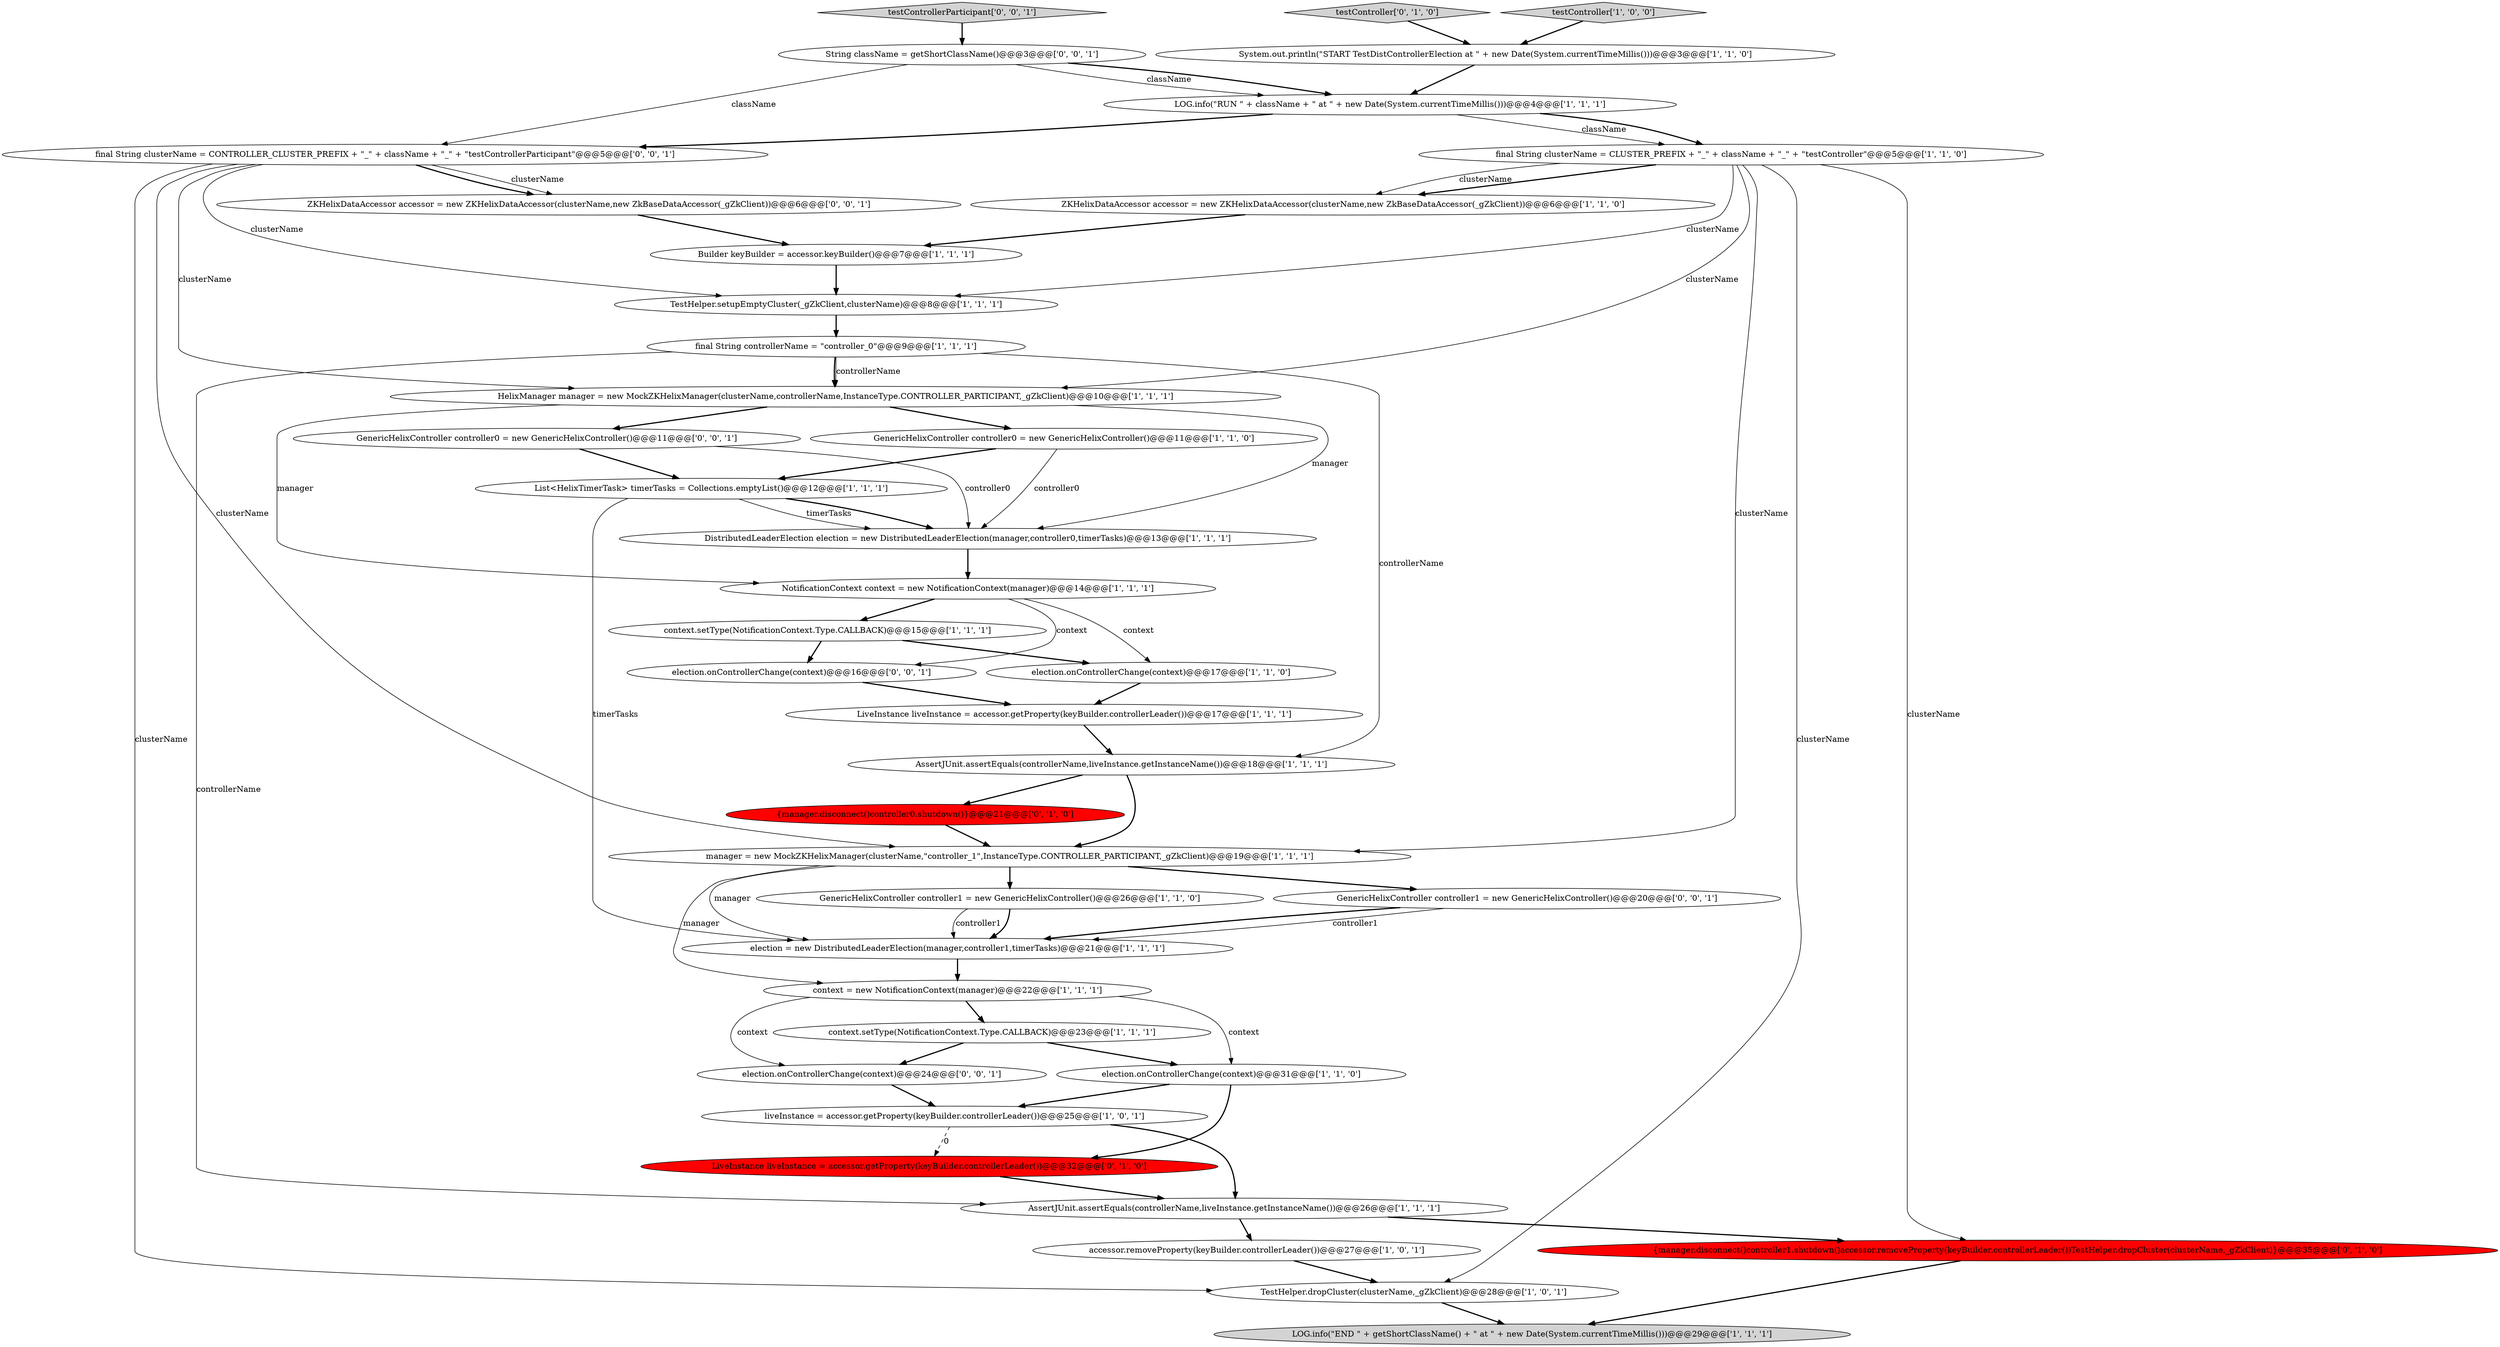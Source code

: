 digraph {
0 [style = filled, label = "LOG.info(\"RUN \" + className + \" at \" + new Date(System.currentTimeMillis()))@@@4@@@['1', '1', '1']", fillcolor = white, shape = ellipse image = "AAA0AAABBB1BBB"];
27 [style = filled, label = "manager = new MockZKHelixManager(clusterName,\"controller_1\",InstanceType.CONTROLLER_PARTICIPANT,_gZkClient)@@@19@@@['1', '1', '1']", fillcolor = white, shape = ellipse image = "AAA0AAABBB1BBB"];
6 [style = filled, label = "ZKHelixDataAccessor accessor = new ZKHelixDataAccessor(clusterName,new ZkBaseDataAccessor(_gZkClient))@@@6@@@['1', '1', '0']", fillcolor = white, shape = ellipse image = "AAA0AAABBB1BBB"];
8 [style = filled, label = "election.onControllerChange(context)@@@31@@@['1', '1', '0']", fillcolor = white, shape = ellipse image = "AAA0AAABBB1BBB"];
33 [style = filled, label = "testControllerParticipant['0', '0', '1']", fillcolor = lightgray, shape = diamond image = "AAA0AAABBB3BBB"];
24 [style = filled, label = "Builder keyBuilder = accessor.keyBuilder()@@@7@@@['1', '1', '1']", fillcolor = white, shape = ellipse image = "AAA0AAABBB1BBB"];
39 [style = filled, label = "election.onControllerChange(context)@@@16@@@['0', '0', '1']", fillcolor = white, shape = ellipse image = "AAA0AAABBB3BBB"];
1 [style = filled, label = "LOG.info(\"END \" + getShortClassName() + \" at \" + new Date(System.currentTimeMillis()))@@@29@@@['1', '1', '1']", fillcolor = lightgray, shape = ellipse image = "AAA0AAABBB1BBB"];
29 [style = filled, label = "testController['0', '1', '0']", fillcolor = lightgray, shape = diamond image = "AAA0AAABBB2BBB"];
11 [style = filled, label = "final String controllerName = \"controller_0\"@@@9@@@['1', '1', '1']", fillcolor = white, shape = ellipse image = "AAA0AAABBB1BBB"];
16 [style = filled, label = "accessor.removeProperty(keyBuilder.controllerLeader())@@@27@@@['1', '0', '1']", fillcolor = white, shape = ellipse image = "AAA0AAABBB1BBB"];
10 [style = filled, label = "election = new DistributedLeaderElection(manager,controller1,timerTasks)@@@21@@@['1', '1', '1']", fillcolor = white, shape = ellipse image = "AAA0AAABBB1BBB"];
22 [style = filled, label = "GenericHelixController controller1 = new GenericHelixController()@@@26@@@['1', '1', '0']", fillcolor = white, shape = ellipse image = "AAA0AAABBB1BBB"];
23 [style = filled, label = "HelixManager manager = new MockZKHelixManager(clusterName,controllerName,InstanceType.CONTROLLER_PARTICIPANT,_gZkClient)@@@10@@@['1', '1', '1']", fillcolor = white, shape = ellipse image = "AAA0AAABBB1BBB"];
26 [style = filled, label = "AssertJUnit.assertEquals(controllerName,liveInstance.getInstanceName())@@@18@@@['1', '1', '1']", fillcolor = white, shape = ellipse image = "AAA0AAABBB1BBB"];
28 [style = filled, label = "{manager.disconnect()controller1.shutdown()accessor.removeProperty(keyBuilder.controllerLeader())TestHelper.dropCluster(clusterName,_gZkClient)}@@@35@@@['0', '1', '0']", fillcolor = red, shape = ellipse image = "AAA1AAABBB2BBB"];
25 [style = filled, label = "System.out.println(\"START TestDistControllerElection at \" + new Date(System.currentTimeMillis()))@@@3@@@['1', '1', '0']", fillcolor = white, shape = ellipse image = "AAA0AAABBB1BBB"];
34 [style = filled, label = "String className = getShortClassName()@@@3@@@['0', '0', '1']", fillcolor = white, shape = ellipse image = "AAA0AAABBB3BBB"];
3 [style = filled, label = "liveInstance = accessor.getProperty(keyBuilder.controllerLeader())@@@25@@@['1', '0', '1']", fillcolor = white, shape = ellipse image = "AAA0AAABBB1BBB"];
20 [style = filled, label = "List<HelixTimerTask> timerTasks = Collections.emptyList()@@@12@@@['1', '1', '1']", fillcolor = white, shape = ellipse image = "AAA0AAABBB1BBB"];
9 [style = filled, label = "LiveInstance liveInstance = accessor.getProperty(keyBuilder.controllerLeader())@@@17@@@['1', '1', '1']", fillcolor = white, shape = ellipse image = "AAA0AAABBB1BBB"];
35 [style = filled, label = "ZKHelixDataAccessor accessor = new ZKHelixDataAccessor(clusterName,new ZkBaseDataAccessor(_gZkClient))@@@6@@@['0', '0', '1']", fillcolor = white, shape = ellipse image = "AAA0AAABBB3BBB"];
5 [style = filled, label = "final String clusterName = CLUSTER_PREFIX + \"_\" + className + \"_\" + \"testController\"@@@5@@@['1', '1', '0']", fillcolor = white, shape = ellipse image = "AAA0AAABBB1BBB"];
17 [style = filled, label = "GenericHelixController controller0 = new GenericHelixController()@@@11@@@['1', '1', '0']", fillcolor = white, shape = ellipse image = "AAA0AAABBB1BBB"];
4 [style = filled, label = "DistributedLeaderElection election = new DistributedLeaderElection(manager,controller0,timerTasks)@@@13@@@['1', '1', '1']", fillcolor = white, shape = ellipse image = "AAA0AAABBB1BBB"];
13 [style = filled, label = "TestHelper.setupEmptyCluster(_gZkClient,clusterName)@@@8@@@['1', '1', '1']", fillcolor = white, shape = ellipse image = "AAA0AAABBB1BBB"];
2 [style = filled, label = "TestHelper.dropCluster(clusterName,_gZkClient)@@@28@@@['1', '0', '1']", fillcolor = white, shape = ellipse image = "AAA0AAABBB1BBB"];
38 [style = filled, label = "GenericHelixController controller0 = new GenericHelixController()@@@11@@@['0', '0', '1']", fillcolor = white, shape = ellipse image = "AAA0AAABBB3BBB"];
18 [style = filled, label = "context.setType(NotificationContext.Type.CALLBACK)@@@15@@@['1', '1', '1']", fillcolor = white, shape = ellipse image = "AAA0AAABBB1BBB"];
30 [style = filled, label = "{manager.disconnect()controller0.shutdown()}@@@21@@@['0', '1', '0']", fillcolor = red, shape = ellipse image = "AAA1AAABBB2BBB"];
14 [style = filled, label = "context = new NotificationContext(manager)@@@22@@@['1', '1', '1']", fillcolor = white, shape = ellipse image = "AAA0AAABBB1BBB"];
37 [style = filled, label = "election.onControllerChange(context)@@@24@@@['0', '0', '1']", fillcolor = white, shape = ellipse image = "AAA0AAABBB3BBB"];
32 [style = filled, label = "final String clusterName = CONTROLLER_CLUSTER_PREFIX + \"_\" + className + \"_\" + \"testControllerParticipant\"@@@5@@@['0', '0', '1']", fillcolor = white, shape = ellipse image = "AAA0AAABBB3BBB"];
21 [style = filled, label = "AssertJUnit.assertEquals(controllerName,liveInstance.getInstanceName())@@@26@@@['1', '1', '1']", fillcolor = white, shape = ellipse image = "AAA0AAABBB1BBB"];
36 [style = filled, label = "GenericHelixController controller1 = new GenericHelixController()@@@20@@@['0', '0', '1']", fillcolor = white, shape = ellipse image = "AAA0AAABBB3BBB"];
7 [style = filled, label = "testController['1', '0', '0']", fillcolor = lightgray, shape = diamond image = "AAA0AAABBB1BBB"];
31 [style = filled, label = "LiveInstance liveInstance = accessor.getProperty(keyBuilder.controllerLeader())@@@32@@@['0', '1', '0']", fillcolor = red, shape = ellipse image = "AAA1AAABBB2BBB"];
15 [style = filled, label = "election.onControllerChange(context)@@@17@@@['1', '1', '0']", fillcolor = white, shape = ellipse image = "AAA0AAABBB1BBB"];
12 [style = filled, label = "context.setType(NotificationContext.Type.CALLBACK)@@@23@@@['1', '1', '1']", fillcolor = white, shape = ellipse image = "AAA0AAABBB1BBB"];
19 [style = filled, label = "NotificationContext context = new NotificationContext(manager)@@@14@@@['1', '1', '1']", fillcolor = white, shape = ellipse image = "AAA0AAABBB1BBB"];
25->0 [style = bold, label=""];
32->35 [style = bold, label=""];
5->28 [style = solid, label="clusterName"];
38->20 [style = bold, label=""];
14->8 [style = solid, label="context"];
19->18 [style = bold, label=""];
27->36 [style = bold, label=""];
19->39 [style = solid, label="context"];
32->2 [style = solid, label="clusterName"];
38->4 [style = solid, label="controller0"];
8->31 [style = bold, label=""];
5->2 [style = solid, label="clusterName"];
10->14 [style = bold, label=""];
36->10 [style = solid, label="controller1"];
3->31 [style = dashed, label="0"];
39->9 [style = bold, label=""];
2->1 [style = bold, label=""];
20->4 [style = solid, label="timerTasks"];
8->3 [style = bold, label=""];
18->15 [style = bold, label=""];
4->19 [style = bold, label=""];
30->27 [style = bold, label=""];
23->4 [style = solid, label="manager"];
17->4 [style = solid, label="controller0"];
0->5 [style = solid, label="className"];
29->25 [style = bold, label=""];
5->27 [style = solid, label="clusterName"];
27->14 [style = solid, label="manager"];
6->24 [style = bold, label=""];
32->23 [style = solid, label="clusterName"];
24->13 [style = bold, label=""];
31->21 [style = bold, label=""];
28->1 [style = bold, label=""];
34->32 [style = solid, label="className"];
36->10 [style = bold, label=""];
16->2 [style = bold, label=""];
27->22 [style = bold, label=""];
13->11 [style = bold, label=""];
23->19 [style = solid, label="manager"];
14->37 [style = solid, label="context"];
34->0 [style = bold, label=""];
12->37 [style = bold, label=""];
11->21 [style = solid, label="controllerName"];
21->28 [style = bold, label=""];
20->4 [style = bold, label=""];
35->24 [style = bold, label=""];
26->30 [style = bold, label=""];
37->3 [style = bold, label=""];
32->35 [style = solid, label="clusterName"];
9->26 [style = bold, label=""];
26->27 [style = bold, label=""];
27->10 [style = solid, label="manager"];
19->15 [style = solid, label="context"];
11->23 [style = solid, label="controllerName"];
5->6 [style = bold, label=""];
18->39 [style = bold, label=""];
5->23 [style = solid, label="clusterName"];
11->26 [style = solid, label="controllerName"];
15->9 [style = bold, label=""];
12->8 [style = bold, label=""];
32->27 [style = solid, label="clusterName"];
14->12 [style = bold, label=""];
23->38 [style = bold, label=""];
22->10 [style = bold, label=""];
21->16 [style = bold, label=""];
20->10 [style = solid, label="timerTasks"];
23->17 [style = bold, label=""];
3->21 [style = bold, label=""];
7->25 [style = bold, label=""];
0->32 [style = bold, label=""];
22->10 [style = solid, label="controller1"];
11->23 [style = bold, label=""];
33->34 [style = bold, label=""];
32->13 [style = solid, label="clusterName"];
34->0 [style = solid, label="className"];
5->6 [style = solid, label="clusterName"];
5->13 [style = solid, label="clusterName"];
0->5 [style = bold, label=""];
17->20 [style = bold, label=""];
}
